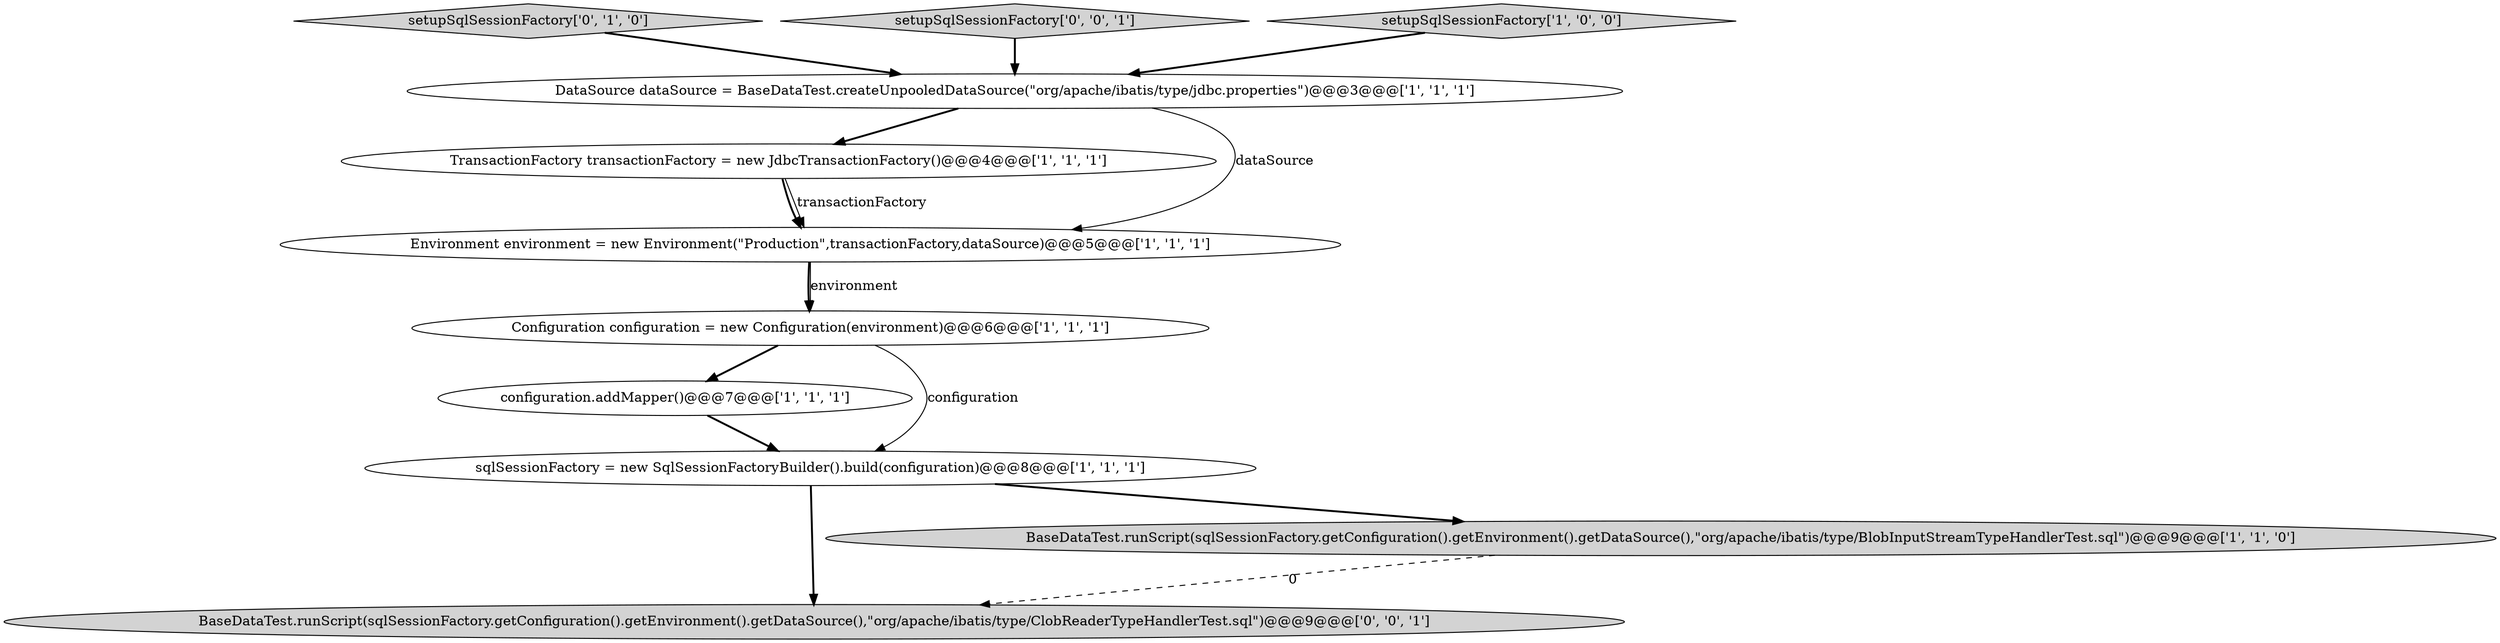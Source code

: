 digraph {
10 [style = filled, label = "BaseDataTest.runScript(sqlSessionFactory.getConfiguration().getEnvironment().getDataSource(),\"org/apache/ibatis/type/ClobReaderTypeHandlerTest.sql\")@@@9@@@['0', '0', '1']", fillcolor = lightgray, shape = ellipse image = "AAA0AAABBB3BBB"];
1 [style = filled, label = "configuration.addMapper()@@@7@@@['1', '1', '1']", fillcolor = white, shape = ellipse image = "AAA0AAABBB1BBB"];
2 [style = filled, label = "TransactionFactory transactionFactory = new JdbcTransactionFactory()@@@4@@@['1', '1', '1']", fillcolor = white, shape = ellipse image = "AAA0AAABBB1BBB"];
6 [style = filled, label = "Configuration configuration = new Configuration(environment)@@@6@@@['1', '1', '1']", fillcolor = white, shape = ellipse image = "AAA0AAABBB1BBB"];
8 [style = filled, label = "setupSqlSessionFactory['0', '1', '0']", fillcolor = lightgray, shape = diamond image = "AAA0AAABBB2BBB"];
9 [style = filled, label = "setupSqlSessionFactory['0', '0', '1']", fillcolor = lightgray, shape = diamond image = "AAA0AAABBB3BBB"];
4 [style = filled, label = "Environment environment = new Environment(\"Production\",transactionFactory,dataSource)@@@5@@@['1', '1', '1']", fillcolor = white, shape = ellipse image = "AAA0AAABBB1BBB"];
7 [style = filled, label = "BaseDataTest.runScript(sqlSessionFactory.getConfiguration().getEnvironment().getDataSource(),\"org/apache/ibatis/type/BlobInputStreamTypeHandlerTest.sql\")@@@9@@@['1', '1', '0']", fillcolor = lightgray, shape = ellipse image = "AAA0AAABBB1BBB"];
0 [style = filled, label = "sqlSessionFactory = new SqlSessionFactoryBuilder().build(configuration)@@@8@@@['1', '1', '1']", fillcolor = white, shape = ellipse image = "AAA0AAABBB1BBB"];
5 [style = filled, label = "DataSource dataSource = BaseDataTest.createUnpooledDataSource(\"org/apache/ibatis/type/jdbc.properties\")@@@3@@@['1', '1', '1']", fillcolor = white, shape = ellipse image = "AAA0AAABBB1BBB"];
3 [style = filled, label = "setupSqlSessionFactory['1', '0', '0']", fillcolor = lightgray, shape = diamond image = "AAA0AAABBB1BBB"];
9->5 [style = bold, label=""];
5->4 [style = solid, label="dataSource"];
6->0 [style = solid, label="configuration"];
6->1 [style = bold, label=""];
7->10 [style = dashed, label="0"];
5->2 [style = bold, label=""];
3->5 [style = bold, label=""];
0->10 [style = bold, label=""];
1->0 [style = bold, label=""];
8->5 [style = bold, label=""];
2->4 [style = bold, label=""];
4->6 [style = bold, label=""];
2->4 [style = solid, label="transactionFactory"];
4->6 [style = solid, label="environment"];
0->7 [style = bold, label=""];
}
